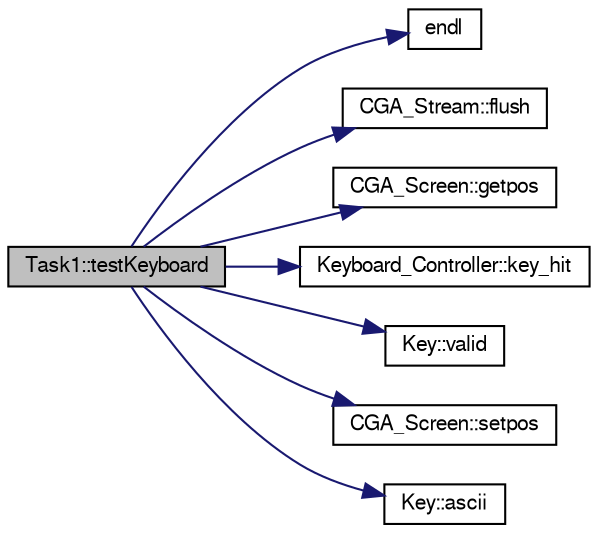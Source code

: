 digraph G
{
  bgcolor="transparent";
  edge [fontname="FreeSans",fontsize="10",labelfontname="FreeSans",labelfontsize="10"];
  node [fontname="FreeSans",fontsize="10",shape=record];
  rankdir="LR";
  Node1 [label="Task1::testKeyboard",height=0.2,width=0.4,color="black", fillcolor="grey75", style="filled" fontcolor="black"];
  Node1 -> Node2 [color="midnightblue",fontsize="10",style="solid",fontname="FreeSans"];
  Node2 [label="endl",height=0.2,width=0.4,color="black",URL="$o__stream_8h.html#a28de23f7cab39bdb0f6a5dc3801b6c6d",tooltip="print buffer after adding a newline"];
  Node1 -> Node3 [color="midnightblue",fontsize="10",style="solid",fontname="FreeSans"];
  Node3 [label="CGA_Stream::flush",height=0.2,width=0.4,color="black",URL="$classCGA__Stream.html#a73572f5377a28f09ee9dc3af7b5a65b9",tooltip="ausgeben des Inhaltes des internen Puffers"];
  Node1 -> Node4 [color="midnightblue",fontsize="10",style="solid",fontname="FreeSans"];
  Node4 [label="CGA_Screen::getpos",height=0.2,width=0.4,color="black",URL="$classCGA__Screen.html#a6f47426c0cf0662b6835d64e08cf929e",tooltip="get the cursor position"];
  Node1 -> Node5 [color="midnightblue",fontsize="10",style="solid",fontname="FreeSans"];
  Node5 [label="Keyboard_Controller::key_hit",height=0.2,width=0.4,color="black",URL="$classKeyboard__Controller.html#a78cf6859d88097a0f2b6945fc86c1d21",tooltip="get the last pressed key"];
  Node1 -> Node6 [color="midnightblue",fontsize="10",style="solid",fontname="FreeSans"];
  Node6 [label="Key::valid",height=0.2,width=0.4,color="black",URL="$classKey.html#a4292f24b142a697e610fb7780a0dc9d5",tooltip="test for validity."];
  Node1 -> Node7 [color="midnightblue",fontsize="10",style="solid",fontname="FreeSans"];
  Node7 [label="CGA_Screen::setpos",height=0.2,width=0.4,color="black",URL="$classCGA__Screen.html#a346b7ccc05356f76e738a76a24510e33",tooltip="set the cursor position"];
  Node1 -> Node8 [color="midnightblue",fontsize="10",style="solid",fontname="FreeSans"];
  Node8 [label="Key::ascii",height=0.2,width=0.4,color="black",URL="$classKey.html#abb65ed9de2b4a8c24f557416b484df34",tooltip="set ascii value"];
}
